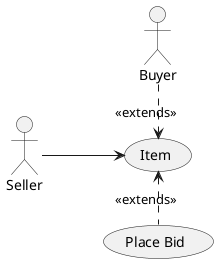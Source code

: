 ﻿
@startuml

left to right direction

actor "Seller" as A1
actor "Buyer" as A2

    usecase "Item" as UC1
    usecase "Place Bid" as UC2


A1 --> UC1
A2 .r-> UC1 : <<extends>>
UC2 .l-> UC1 : <<extends>>

@enduml
